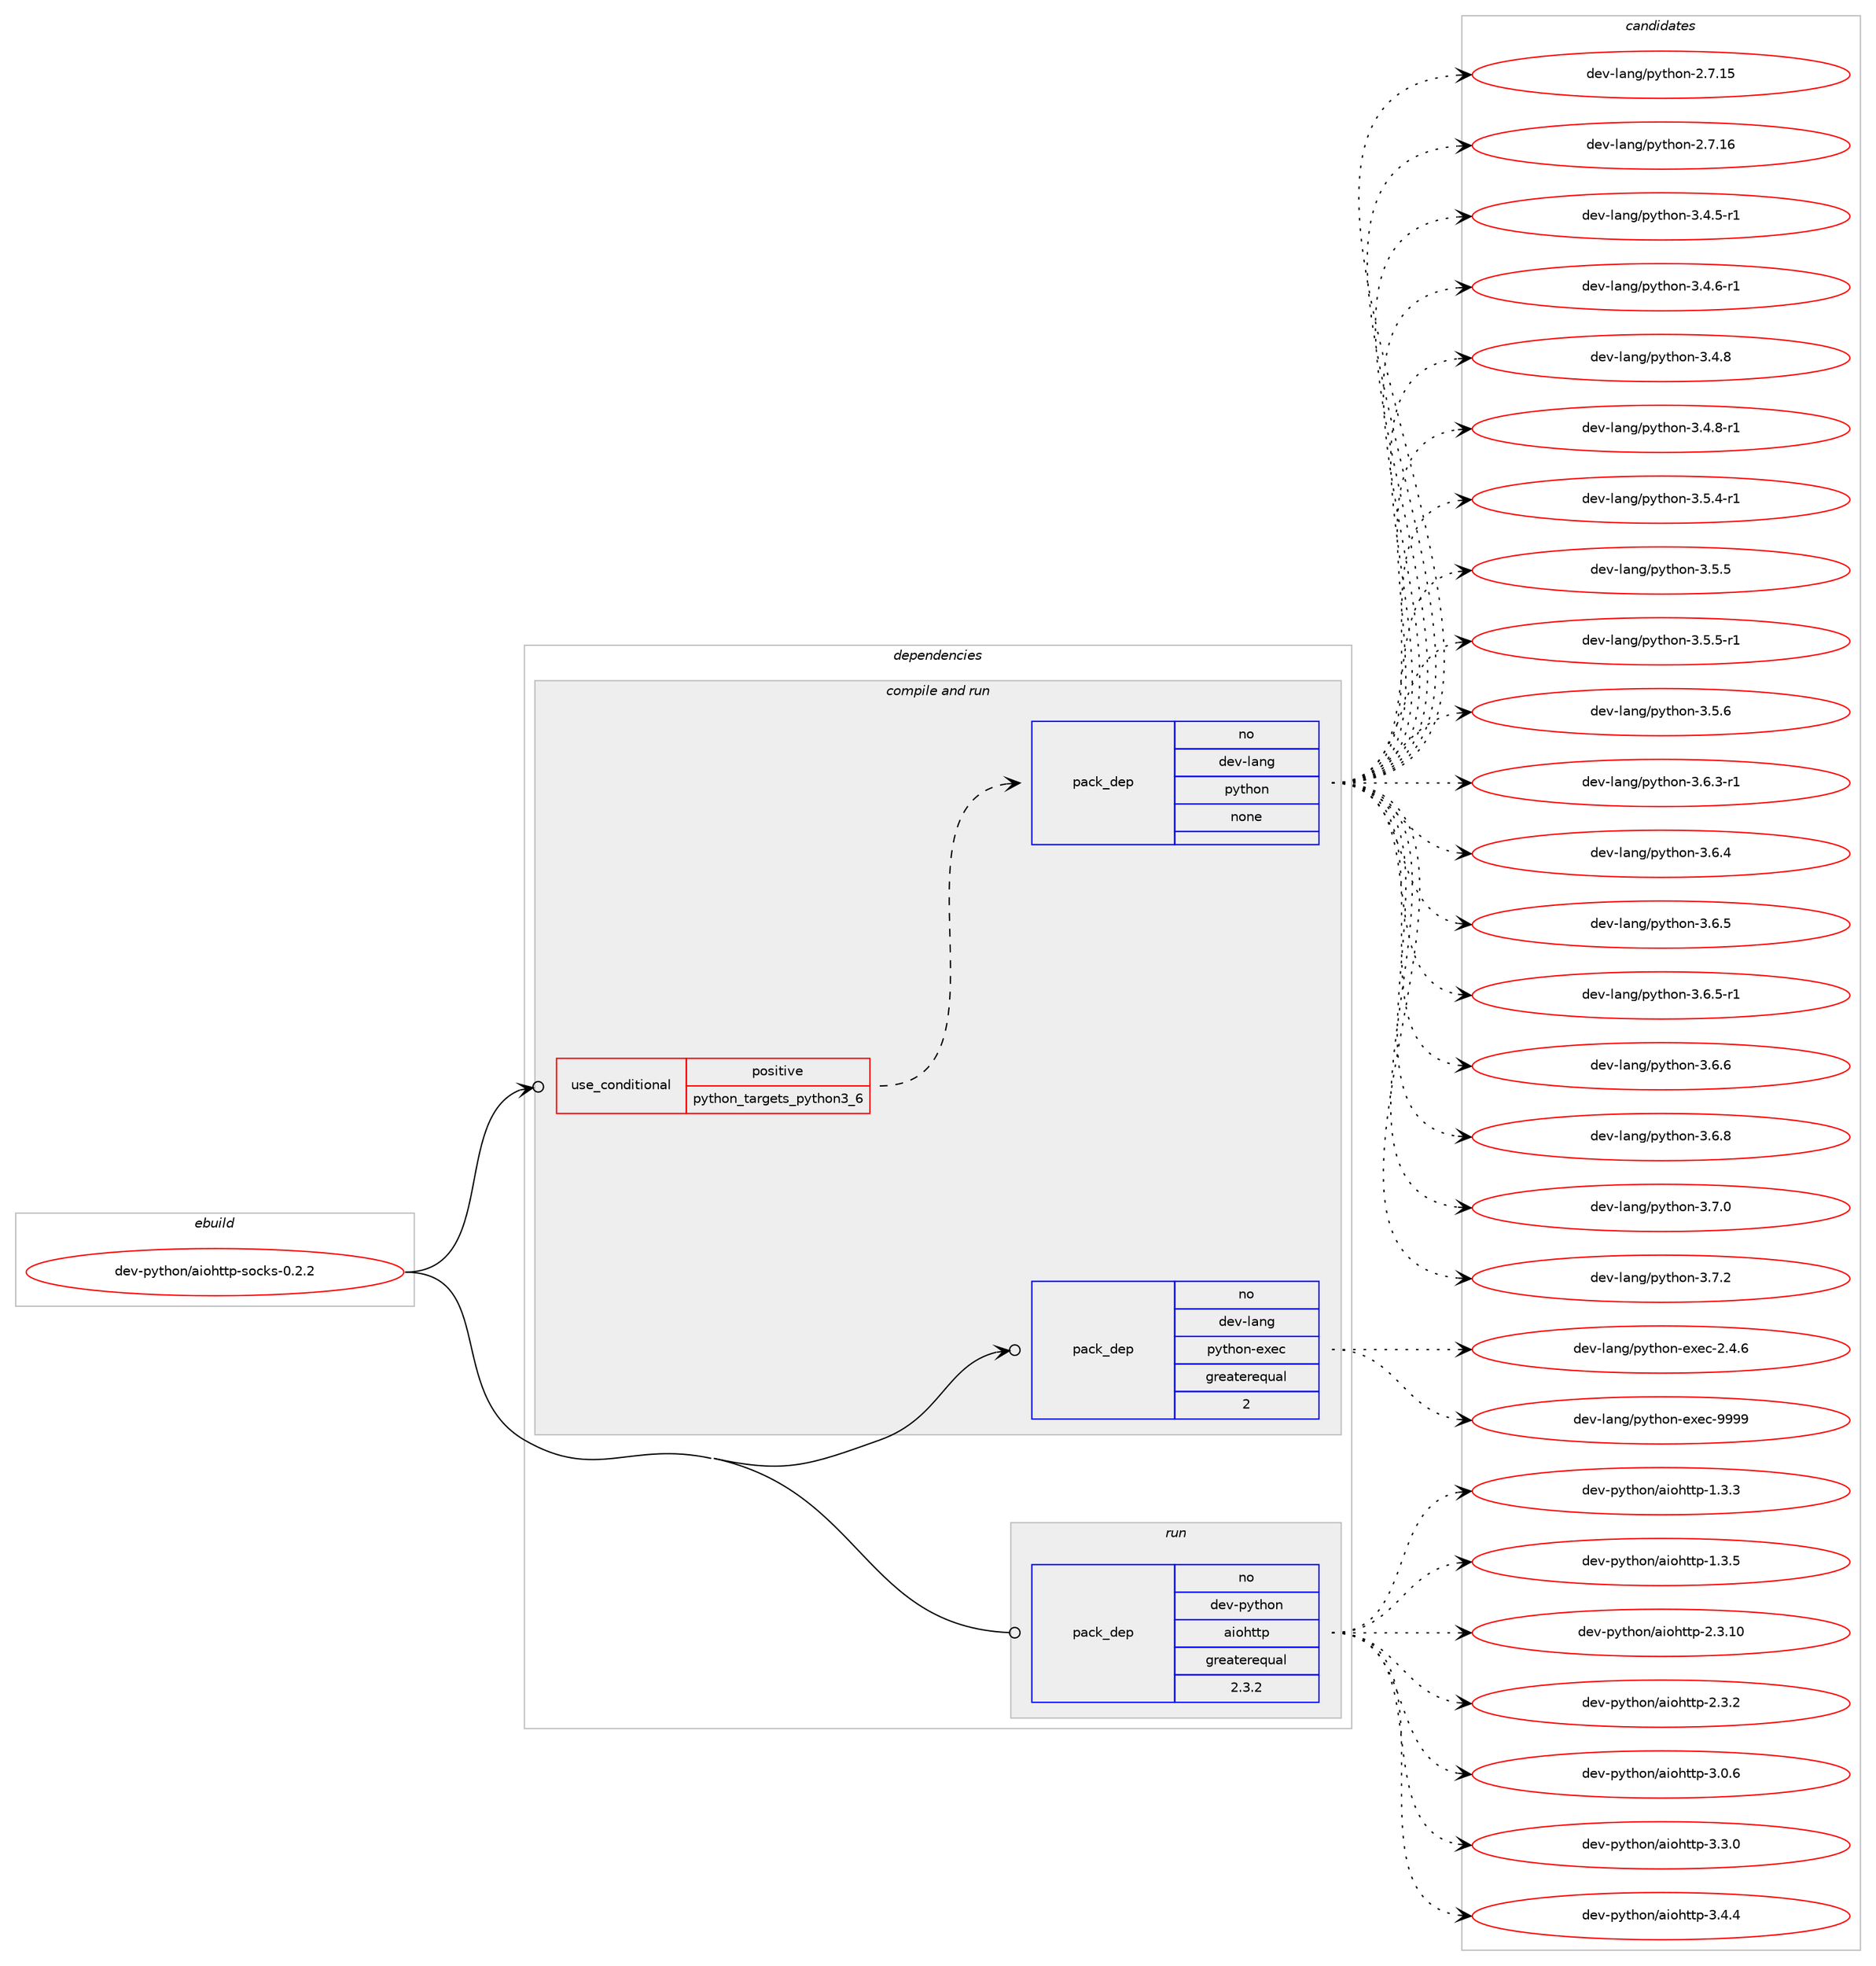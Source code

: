 digraph prolog {

# *************
# Graph options
# *************

newrank=true;
concentrate=true;
compound=true;
graph [rankdir=LR,fontname=Helvetica,fontsize=10,ranksep=1.5];#, ranksep=2.5, nodesep=0.2];
edge  [arrowhead=vee];
node  [fontname=Helvetica,fontsize=10];

# **********
# The ebuild
# **********

subgraph cluster_leftcol {
color=gray;
rank=same;
label=<<i>ebuild</i>>;
id [label="dev-python/aiohttp-socks-0.2.2", color=red, width=4, href="../dev-python/aiohttp-socks-0.2.2.svg"];
}

# ****************
# The dependencies
# ****************

subgraph cluster_midcol {
color=gray;
label=<<i>dependencies</i>>;
subgraph cluster_compile {
fillcolor="#eeeeee";
style=filled;
label=<<i>compile</i>>;
}
subgraph cluster_compileandrun {
fillcolor="#eeeeee";
style=filled;
label=<<i>compile and run</i>>;
subgraph cond370652 {
dependency1397943 [label=<<TABLE BORDER="0" CELLBORDER="1" CELLSPACING="0" CELLPADDING="4"><TR><TD ROWSPAN="3" CELLPADDING="10">use_conditional</TD></TR><TR><TD>positive</TD></TR><TR><TD>python_targets_python3_6</TD></TR></TABLE>>, shape=none, color=red];
subgraph pack1004066 {
dependency1397944 [label=<<TABLE BORDER="0" CELLBORDER="1" CELLSPACING="0" CELLPADDING="4" WIDTH="220"><TR><TD ROWSPAN="6" CELLPADDING="30">pack_dep</TD></TR><TR><TD WIDTH="110">no</TD></TR><TR><TD>dev-lang</TD></TR><TR><TD>python</TD></TR><TR><TD>none</TD></TR><TR><TD></TD></TR></TABLE>>, shape=none, color=blue];
}
dependency1397943:e -> dependency1397944:w [weight=20,style="dashed",arrowhead="vee"];
}
id:e -> dependency1397943:w [weight=20,style="solid",arrowhead="odotvee"];
subgraph pack1004067 {
dependency1397945 [label=<<TABLE BORDER="0" CELLBORDER="1" CELLSPACING="0" CELLPADDING="4" WIDTH="220"><TR><TD ROWSPAN="6" CELLPADDING="30">pack_dep</TD></TR><TR><TD WIDTH="110">no</TD></TR><TR><TD>dev-lang</TD></TR><TR><TD>python-exec</TD></TR><TR><TD>greaterequal</TD></TR><TR><TD>2</TD></TR></TABLE>>, shape=none, color=blue];
}
id:e -> dependency1397945:w [weight=20,style="solid",arrowhead="odotvee"];
}
subgraph cluster_run {
fillcolor="#eeeeee";
style=filled;
label=<<i>run</i>>;
subgraph pack1004068 {
dependency1397946 [label=<<TABLE BORDER="0" CELLBORDER="1" CELLSPACING="0" CELLPADDING="4" WIDTH="220"><TR><TD ROWSPAN="6" CELLPADDING="30">pack_dep</TD></TR><TR><TD WIDTH="110">no</TD></TR><TR><TD>dev-python</TD></TR><TR><TD>aiohttp</TD></TR><TR><TD>greaterequal</TD></TR><TR><TD>2.3.2</TD></TR></TABLE>>, shape=none, color=blue];
}
id:e -> dependency1397946:w [weight=20,style="solid",arrowhead="odot"];
}
}

# **************
# The candidates
# **************

subgraph cluster_choices {
rank=same;
color=gray;
label=<<i>candidates</i>>;

subgraph choice1004066 {
color=black;
nodesep=1;
choice10010111845108971101034711212111610411111045504655464953 [label="dev-lang/python-2.7.15", color=red, width=4,href="../dev-lang/python-2.7.15.svg"];
choice10010111845108971101034711212111610411111045504655464954 [label="dev-lang/python-2.7.16", color=red, width=4,href="../dev-lang/python-2.7.16.svg"];
choice1001011184510897110103471121211161041111104551465246534511449 [label="dev-lang/python-3.4.5-r1", color=red, width=4,href="../dev-lang/python-3.4.5-r1.svg"];
choice1001011184510897110103471121211161041111104551465246544511449 [label="dev-lang/python-3.4.6-r1", color=red, width=4,href="../dev-lang/python-3.4.6-r1.svg"];
choice100101118451089711010347112121116104111110455146524656 [label="dev-lang/python-3.4.8", color=red, width=4,href="../dev-lang/python-3.4.8.svg"];
choice1001011184510897110103471121211161041111104551465246564511449 [label="dev-lang/python-3.4.8-r1", color=red, width=4,href="../dev-lang/python-3.4.8-r1.svg"];
choice1001011184510897110103471121211161041111104551465346524511449 [label="dev-lang/python-3.5.4-r1", color=red, width=4,href="../dev-lang/python-3.5.4-r1.svg"];
choice100101118451089711010347112121116104111110455146534653 [label="dev-lang/python-3.5.5", color=red, width=4,href="../dev-lang/python-3.5.5.svg"];
choice1001011184510897110103471121211161041111104551465346534511449 [label="dev-lang/python-3.5.5-r1", color=red, width=4,href="../dev-lang/python-3.5.5-r1.svg"];
choice100101118451089711010347112121116104111110455146534654 [label="dev-lang/python-3.5.6", color=red, width=4,href="../dev-lang/python-3.5.6.svg"];
choice1001011184510897110103471121211161041111104551465446514511449 [label="dev-lang/python-3.6.3-r1", color=red, width=4,href="../dev-lang/python-3.6.3-r1.svg"];
choice100101118451089711010347112121116104111110455146544652 [label="dev-lang/python-3.6.4", color=red, width=4,href="../dev-lang/python-3.6.4.svg"];
choice100101118451089711010347112121116104111110455146544653 [label="dev-lang/python-3.6.5", color=red, width=4,href="../dev-lang/python-3.6.5.svg"];
choice1001011184510897110103471121211161041111104551465446534511449 [label="dev-lang/python-3.6.5-r1", color=red, width=4,href="../dev-lang/python-3.6.5-r1.svg"];
choice100101118451089711010347112121116104111110455146544654 [label="dev-lang/python-3.6.6", color=red, width=4,href="../dev-lang/python-3.6.6.svg"];
choice100101118451089711010347112121116104111110455146544656 [label="dev-lang/python-3.6.8", color=red, width=4,href="../dev-lang/python-3.6.8.svg"];
choice100101118451089711010347112121116104111110455146554648 [label="dev-lang/python-3.7.0", color=red, width=4,href="../dev-lang/python-3.7.0.svg"];
choice100101118451089711010347112121116104111110455146554650 [label="dev-lang/python-3.7.2", color=red, width=4,href="../dev-lang/python-3.7.2.svg"];
dependency1397944:e -> choice10010111845108971101034711212111610411111045504655464953:w [style=dotted,weight="100"];
dependency1397944:e -> choice10010111845108971101034711212111610411111045504655464954:w [style=dotted,weight="100"];
dependency1397944:e -> choice1001011184510897110103471121211161041111104551465246534511449:w [style=dotted,weight="100"];
dependency1397944:e -> choice1001011184510897110103471121211161041111104551465246544511449:w [style=dotted,weight="100"];
dependency1397944:e -> choice100101118451089711010347112121116104111110455146524656:w [style=dotted,weight="100"];
dependency1397944:e -> choice1001011184510897110103471121211161041111104551465246564511449:w [style=dotted,weight="100"];
dependency1397944:e -> choice1001011184510897110103471121211161041111104551465346524511449:w [style=dotted,weight="100"];
dependency1397944:e -> choice100101118451089711010347112121116104111110455146534653:w [style=dotted,weight="100"];
dependency1397944:e -> choice1001011184510897110103471121211161041111104551465346534511449:w [style=dotted,weight="100"];
dependency1397944:e -> choice100101118451089711010347112121116104111110455146534654:w [style=dotted,weight="100"];
dependency1397944:e -> choice1001011184510897110103471121211161041111104551465446514511449:w [style=dotted,weight="100"];
dependency1397944:e -> choice100101118451089711010347112121116104111110455146544652:w [style=dotted,weight="100"];
dependency1397944:e -> choice100101118451089711010347112121116104111110455146544653:w [style=dotted,weight="100"];
dependency1397944:e -> choice1001011184510897110103471121211161041111104551465446534511449:w [style=dotted,weight="100"];
dependency1397944:e -> choice100101118451089711010347112121116104111110455146544654:w [style=dotted,weight="100"];
dependency1397944:e -> choice100101118451089711010347112121116104111110455146544656:w [style=dotted,weight="100"];
dependency1397944:e -> choice100101118451089711010347112121116104111110455146554648:w [style=dotted,weight="100"];
dependency1397944:e -> choice100101118451089711010347112121116104111110455146554650:w [style=dotted,weight="100"];
}
subgraph choice1004067 {
color=black;
nodesep=1;
choice1001011184510897110103471121211161041111104510112010199455046524654 [label="dev-lang/python-exec-2.4.6", color=red, width=4,href="../dev-lang/python-exec-2.4.6.svg"];
choice10010111845108971101034711212111610411111045101120101994557575757 [label="dev-lang/python-exec-9999", color=red, width=4,href="../dev-lang/python-exec-9999.svg"];
dependency1397945:e -> choice1001011184510897110103471121211161041111104510112010199455046524654:w [style=dotted,weight="100"];
dependency1397945:e -> choice10010111845108971101034711212111610411111045101120101994557575757:w [style=dotted,weight="100"];
}
subgraph choice1004068 {
color=black;
nodesep=1;
choice100101118451121211161041111104797105111104116116112454946514651 [label="dev-python/aiohttp-1.3.3", color=red, width=4,href="../dev-python/aiohttp-1.3.3.svg"];
choice100101118451121211161041111104797105111104116116112454946514653 [label="dev-python/aiohttp-1.3.5", color=red, width=4,href="../dev-python/aiohttp-1.3.5.svg"];
choice10010111845112121116104111110479710511110411611611245504651464948 [label="dev-python/aiohttp-2.3.10", color=red, width=4,href="../dev-python/aiohttp-2.3.10.svg"];
choice100101118451121211161041111104797105111104116116112455046514650 [label="dev-python/aiohttp-2.3.2", color=red, width=4,href="../dev-python/aiohttp-2.3.2.svg"];
choice100101118451121211161041111104797105111104116116112455146484654 [label="dev-python/aiohttp-3.0.6", color=red, width=4,href="../dev-python/aiohttp-3.0.6.svg"];
choice100101118451121211161041111104797105111104116116112455146514648 [label="dev-python/aiohttp-3.3.0", color=red, width=4,href="../dev-python/aiohttp-3.3.0.svg"];
choice100101118451121211161041111104797105111104116116112455146524652 [label="dev-python/aiohttp-3.4.4", color=red, width=4,href="../dev-python/aiohttp-3.4.4.svg"];
dependency1397946:e -> choice100101118451121211161041111104797105111104116116112454946514651:w [style=dotted,weight="100"];
dependency1397946:e -> choice100101118451121211161041111104797105111104116116112454946514653:w [style=dotted,weight="100"];
dependency1397946:e -> choice10010111845112121116104111110479710511110411611611245504651464948:w [style=dotted,weight="100"];
dependency1397946:e -> choice100101118451121211161041111104797105111104116116112455046514650:w [style=dotted,weight="100"];
dependency1397946:e -> choice100101118451121211161041111104797105111104116116112455146484654:w [style=dotted,weight="100"];
dependency1397946:e -> choice100101118451121211161041111104797105111104116116112455146514648:w [style=dotted,weight="100"];
dependency1397946:e -> choice100101118451121211161041111104797105111104116116112455146524652:w [style=dotted,weight="100"];
}
}

}
